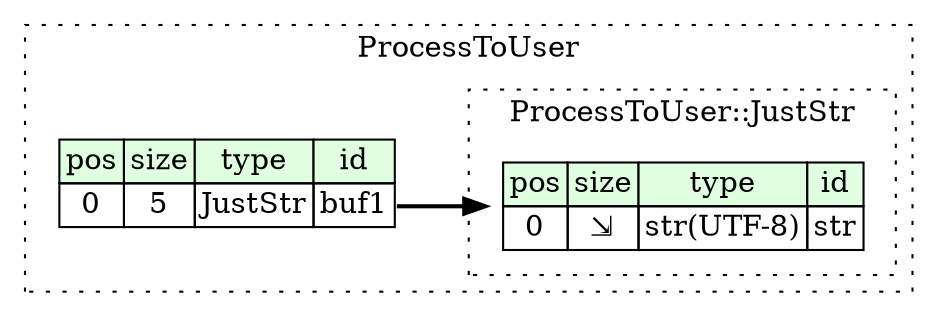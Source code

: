 digraph {
	rankdir=LR;
	node [shape=plaintext];
	subgraph cluster__process_to_user {
		label="ProcessToUser";
		graph[style=dotted];

		process_to_user__seq [label=<<TABLE BORDER="0" CELLBORDER="1" CELLSPACING="0">
			<TR><TD BGCOLOR="#E0FFE0">pos</TD><TD BGCOLOR="#E0FFE0">size</TD><TD BGCOLOR="#E0FFE0">type</TD><TD BGCOLOR="#E0FFE0">id</TD></TR>
			<TR><TD PORT="buf1_pos">0</TD><TD PORT="buf1_size">5</TD><TD>JustStr</TD><TD PORT="buf1_type">buf1</TD></TR>
		</TABLE>>];
		subgraph cluster__just_str {
			label="ProcessToUser::JustStr";
			graph[style=dotted];

			just_str__seq [label=<<TABLE BORDER="0" CELLBORDER="1" CELLSPACING="0">
				<TR><TD BGCOLOR="#E0FFE0">pos</TD><TD BGCOLOR="#E0FFE0">size</TD><TD BGCOLOR="#E0FFE0">type</TD><TD BGCOLOR="#E0FFE0">id</TD></TR>
				<TR><TD PORT="str_pos">0</TD><TD PORT="str_size">⇲</TD><TD>str(UTF-8)</TD><TD PORT="str_type">str</TD></TR>
			</TABLE>>];
		}
	}
	process_to_user__seq:buf1_type -> just_str__seq [style=bold];
}
